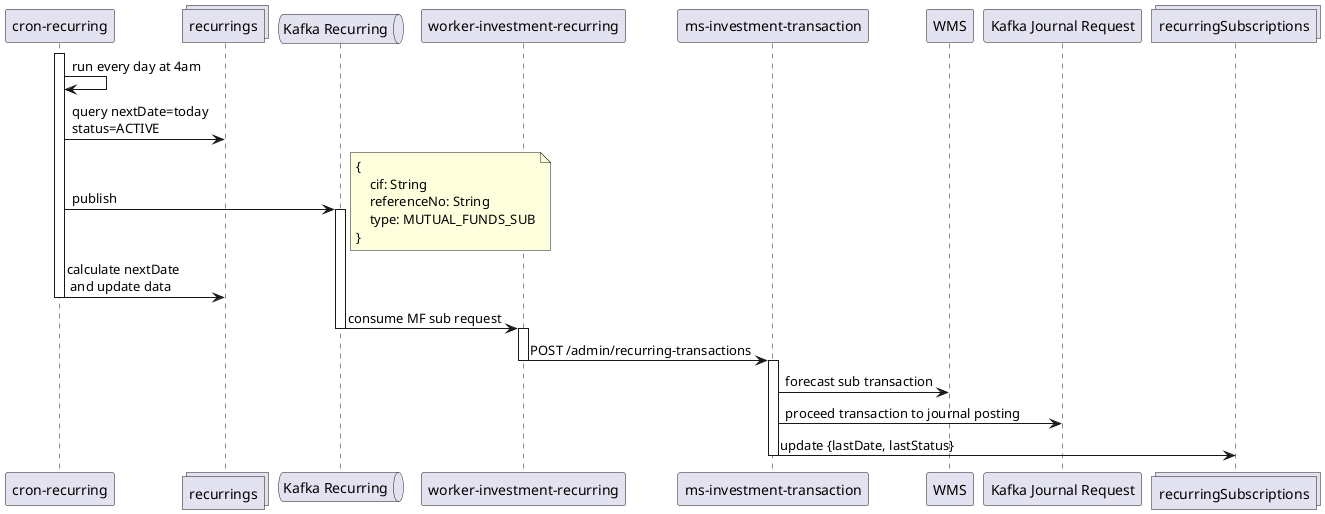 @startuml mutual funds cron recurring

participant "cron-recurring" as cron
collections "recurrings" as recs
queue "Kafka Recurring" as kafkaRec
participant "worker-investment-recurring" as wiRec
participant "ms-investment-transaction" as mit
participant "WMS" as wms
participant "Kafka Journal Request" as kafkaJournal
collections "recurringSubscriptions" as recSubs

activate cron
cron -> cron: run every day at 4am
cron -> recs: query nextDate=today\nstatus=ACTIVE
cron -> kafkaRec: publish
note right
{ 
    cif: String
    referenceNo: String
    type: MUTUAL_FUNDS_SUB
}
end note
activate kafkaRec
cron -> recs: calculate nextDate\n and update data
deactivate cron
kafkaRec -> wiRec: consume MF sub request
deactivate kafkaRec
activate wiRec
wiRec -> mit: POST /admin/recurring-transactions
deactivate wiRec
activate mit
mit -> wms: forecast sub transaction
mit -> kafkaJournal: proceed transaction to journal posting
mit -> recSubs: update {lastDate, lastStatus}
deactivate mit

@enduml